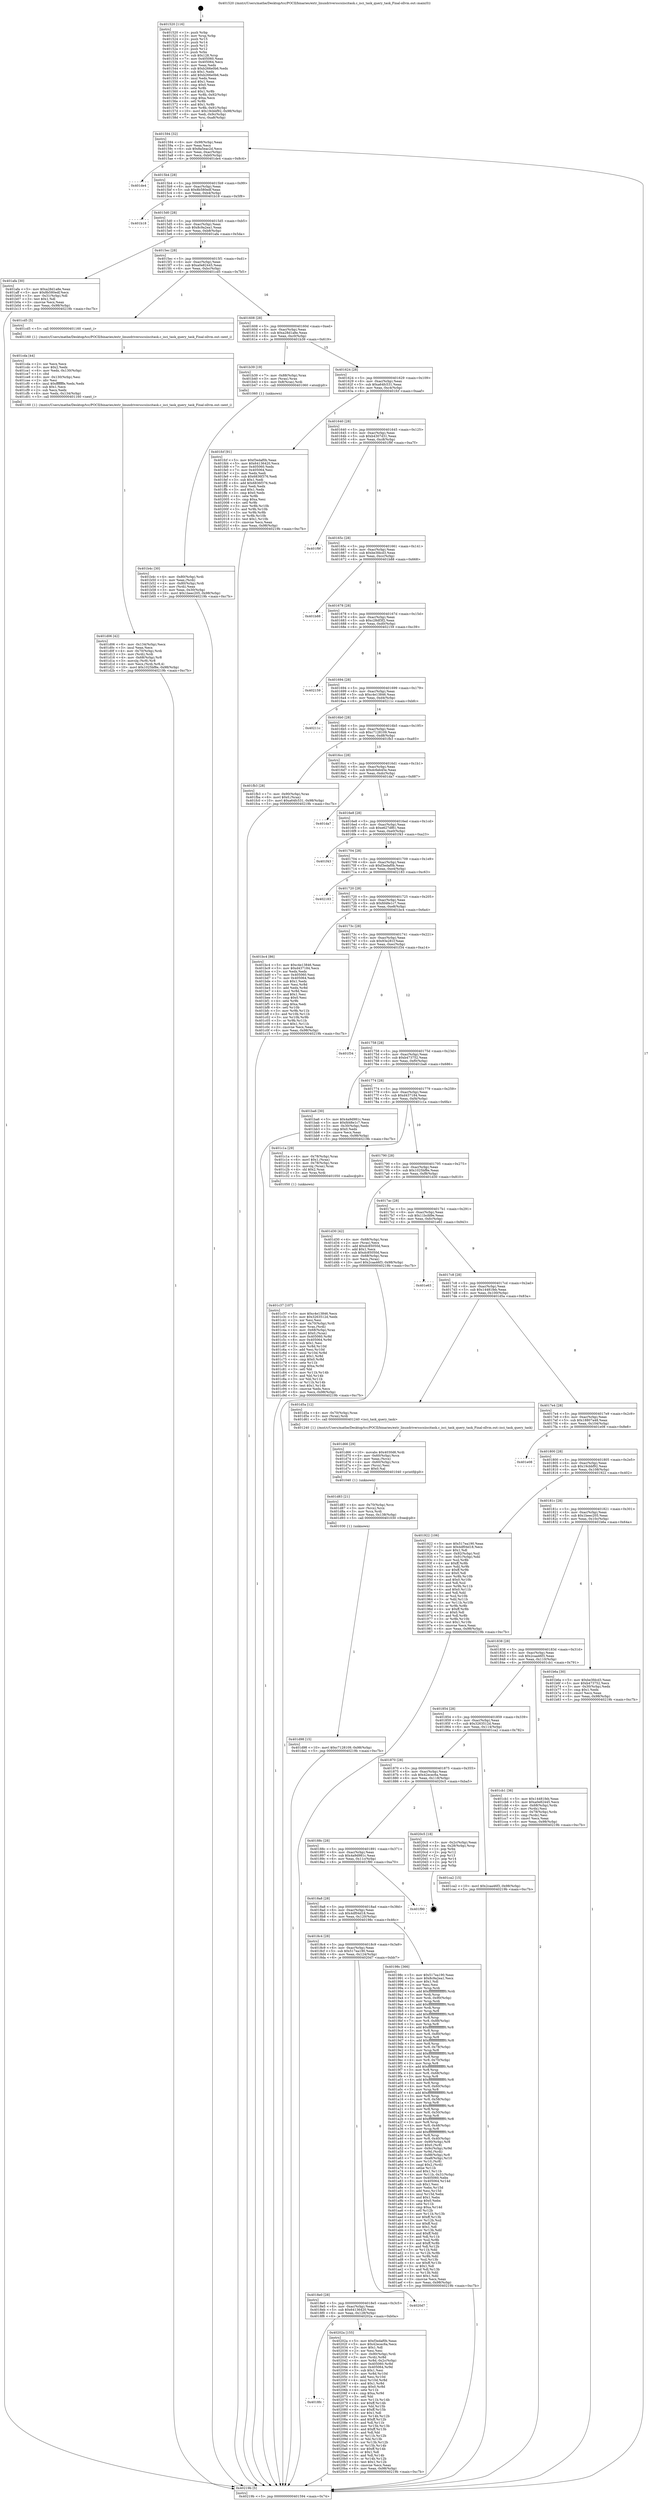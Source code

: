digraph "0x401520" {
  label = "0x401520 (/mnt/c/Users/mathe/Desktop/tcc/POCII/binaries/extr_linuxdriversscsiiscitask.c_isci_task_query_task_Final-ollvm.out::main(0))"
  labelloc = "t"
  node[shape=record]

  Entry [label="",width=0.3,height=0.3,shape=circle,fillcolor=black,style=filled]
  "0x401594" [label="{
     0x401594 [32]\l
     | [instrs]\l
     &nbsp;&nbsp;0x401594 \<+6\>: mov -0x98(%rbp),%eax\l
     &nbsp;&nbsp;0x40159a \<+2\>: mov %eax,%ecx\l
     &nbsp;&nbsp;0x40159c \<+6\>: sub $0x8a5eac2d,%ecx\l
     &nbsp;&nbsp;0x4015a2 \<+6\>: mov %eax,-0xac(%rbp)\l
     &nbsp;&nbsp;0x4015a8 \<+6\>: mov %ecx,-0xb0(%rbp)\l
     &nbsp;&nbsp;0x4015ae \<+6\>: je 0000000000401de4 \<main+0x8c4\>\l
  }"]
  "0x401de4" [label="{
     0x401de4\l
  }", style=dashed]
  "0x4015b4" [label="{
     0x4015b4 [28]\l
     | [instrs]\l
     &nbsp;&nbsp;0x4015b4 \<+5\>: jmp 00000000004015b9 \<main+0x99\>\l
     &nbsp;&nbsp;0x4015b9 \<+6\>: mov -0xac(%rbp),%eax\l
     &nbsp;&nbsp;0x4015bf \<+5\>: sub $0x8b580edf,%eax\l
     &nbsp;&nbsp;0x4015c4 \<+6\>: mov %eax,-0xb4(%rbp)\l
     &nbsp;&nbsp;0x4015ca \<+6\>: je 0000000000401b18 \<main+0x5f8\>\l
  }"]
  Exit [label="",width=0.3,height=0.3,shape=circle,fillcolor=black,style=filled,peripheries=2]
  "0x401b18" [label="{
     0x401b18\l
  }", style=dashed]
  "0x4015d0" [label="{
     0x4015d0 [28]\l
     | [instrs]\l
     &nbsp;&nbsp;0x4015d0 \<+5\>: jmp 00000000004015d5 \<main+0xb5\>\l
     &nbsp;&nbsp;0x4015d5 \<+6\>: mov -0xac(%rbp),%eax\l
     &nbsp;&nbsp;0x4015db \<+5\>: sub $0x8c9a2ea1,%eax\l
     &nbsp;&nbsp;0x4015e0 \<+6\>: mov %eax,-0xb8(%rbp)\l
     &nbsp;&nbsp;0x4015e6 \<+6\>: je 0000000000401afa \<main+0x5da\>\l
  }"]
  "0x4018fc" [label="{
     0x4018fc\l
  }", style=dashed]
  "0x401afa" [label="{
     0x401afa [30]\l
     | [instrs]\l
     &nbsp;&nbsp;0x401afa \<+5\>: mov $0xa28d1a8e,%eax\l
     &nbsp;&nbsp;0x401aff \<+5\>: mov $0x8b580edf,%ecx\l
     &nbsp;&nbsp;0x401b04 \<+3\>: mov -0x31(%rbp),%dl\l
     &nbsp;&nbsp;0x401b07 \<+3\>: test $0x1,%dl\l
     &nbsp;&nbsp;0x401b0a \<+3\>: cmovne %ecx,%eax\l
     &nbsp;&nbsp;0x401b0d \<+6\>: mov %eax,-0x98(%rbp)\l
     &nbsp;&nbsp;0x401b13 \<+5\>: jmp 000000000040219b \<main+0xc7b\>\l
  }"]
  "0x4015ec" [label="{
     0x4015ec [28]\l
     | [instrs]\l
     &nbsp;&nbsp;0x4015ec \<+5\>: jmp 00000000004015f1 \<main+0xd1\>\l
     &nbsp;&nbsp;0x4015f1 \<+6\>: mov -0xac(%rbp),%eax\l
     &nbsp;&nbsp;0x4015f7 \<+5\>: sub $0xa0e82445,%eax\l
     &nbsp;&nbsp;0x4015fc \<+6\>: mov %eax,-0xbc(%rbp)\l
     &nbsp;&nbsp;0x401602 \<+6\>: je 0000000000401cd5 \<main+0x7b5\>\l
  }"]
  "0x40202a" [label="{
     0x40202a [155]\l
     | [instrs]\l
     &nbsp;&nbsp;0x40202a \<+5\>: mov $0xf3edaf0b,%eax\l
     &nbsp;&nbsp;0x40202f \<+5\>: mov $0x42ecec6a,%ecx\l
     &nbsp;&nbsp;0x402034 \<+2\>: mov $0x1,%dl\l
     &nbsp;&nbsp;0x402036 \<+2\>: xor %esi,%esi\l
     &nbsp;&nbsp;0x402038 \<+7\>: mov -0x90(%rbp),%rdi\l
     &nbsp;&nbsp;0x40203f \<+3\>: mov (%rdi),%r8d\l
     &nbsp;&nbsp;0x402042 \<+4\>: mov %r8d,-0x2c(%rbp)\l
     &nbsp;&nbsp;0x402046 \<+8\>: mov 0x405060,%r8d\l
     &nbsp;&nbsp;0x40204e \<+8\>: mov 0x405064,%r9d\l
     &nbsp;&nbsp;0x402056 \<+3\>: sub $0x1,%esi\l
     &nbsp;&nbsp;0x402059 \<+3\>: mov %r8d,%r10d\l
     &nbsp;&nbsp;0x40205c \<+3\>: add %esi,%r10d\l
     &nbsp;&nbsp;0x40205f \<+4\>: imul %r10d,%r8d\l
     &nbsp;&nbsp;0x402063 \<+4\>: and $0x1,%r8d\l
     &nbsp;&nbsp;0x402067 \<+4\>: cmp $0x0,%r8d\l
     &nbsp;&nbsp;0x40206b \<+4\>: sete %r11b\l
     &nbsp;&nbsp;0x40206f \<+4\>: cmp $0xa,%r9d\l
     &nbsp;&nbsp;0x402073 \<+3\>: setl %bl\l
     &nbsp;&nbsp;0x402076 \<+3\>: mov %r11b,%r14b\l
     &nbsp;&nbsp;0x402079 \<+4\>: xor $0xff,%r14b\l
     &nbsp;&nbsp;0x40207d \<+3\>: mov %bl,%r15b\l
     &nbsp;&nbsp;0x402080 \<+4\>: xor $0xff,%r15b\l
     &nbsp;&nbsp;0x402084 \<+3\>: xor $0x1,%dl\l
     &nbsp;&nbsp;0x402087 \<+3\>: mov %r14b,%r12b\l
     &nbsp;&nbsp;0x40208a \<+4\>: and $0xff,%r12b\l
     &nbsp;&nbsp;0x40208e \<+3\>: and %dl,%r11b\l
     &nbsp;&nbsp;0x402091 \<+3\>: mov %r15b,%r13b\l
     &nbsp;&nbsp;0x402094 \<+4\>: and $0xff,%r13b\l
     &nbsp;&nbsp;0x402098 \<+2\>: and %dl,%bl\l
     &nbsp;&nbsp;0x40209a \<+3\>: or %r11b,%r12b\l
     &nbsp;&nbsp;0x40209d \<+3\>: or %bl,%r13b\l
     &nbsp;&nbsp;0x4020a0 \<+3\>: xor %r13b,%r12b\l
     &nbsp;&nbsp;0x4020a3 \<+3\>: or %r15b,%r14b\l
     &nbsp;&nbsp;0x4020a6 \<+4\>: xor $0xff,%r14b\l
     &nbsp;&nbsp;0x4020aa \<+3\>: or $0x1,%dl\l
     &nbsp;&nbsp;0x4020ad \<+3\>: and %dl,%r14b\l
     &nbsp;&nbsp;0x4020b0 \<+3\>: or %r14b,%r12b\l
     &nbsp;&nbsp;0x4020b3 \<+4\>: test $0x1,%r12b\l
     &nbsp;&nbsp;0x4020b7 \<+3\>: cmovne %ecx,%eax\l
     &nbsp;&nbsp;0x4020ba \<+6\>: mov %eax,-0x98(%rbp)\l
     &nbsp;&nbsp;0x4020c0 \<+5\>: jmp 000000000040219b \<main+0xc7b\>\l
  }"]
  "0x401cd5" [label="{
     0x401cd5 [5]\l
     | [instrs]\l
     &nbsp;&nbsp;0x401cd5 \<+5\>: call 0000000000401160 \<next_i\>\l
     | [calls]\l
     &nbsp;&nbsp;0x401160 \{1\} (/mnt/c/Users/mathe/Desktop/tcc/POCII/binaries/extr_linuxdriversscsiiscitask.c_isci_task_query_task_Final-ollvm.out::next_i)\l
  }"]
  "0x401608" [label="{
     0x401608 [28]\l
     | [instrs]\l
     &nbsp;&nbsp;0x401608 \<+5\>: jmp 000000000040160d \<main+0xed\>\l
     &nbsp;&nbsp;0x40160d \<+6\>: mov -0xac(%rbp),%eax\l
     &nbsp;&nbsp;0x401613 \<+5\>: sub $0xa28d1a8e,%eax\l
     &nbsp;&nbsp;0x401618 \<+6\>: mov %eax,-0xc0(%rbp)\l
     &nbsp;&nbsp;0x40161e \<+6\>: je 0000000000401b39 \<main+0x619\>\l
  }"]
  "0x4018e0" [label="{
     0x4018e0 [28]\l
     | [instrs]\l
     &nbsp;&nbsp;0x4018e0 \<+5\>: jmp 00000000004018e5 \<main+0x3c5\>\l
     &nbsp;&nbsp;0x4018e5 \<+6\>: mov -0xac(%rbp),%eax\l
     &nbsp;&nbsp;0x4018eb \<+5\>: sub $0x64136420,%eax\l
     &nbsp;&nbsp;0x4018f0 \<+6\>: mov %eax,-0x128(%rbp)\l
     &nbsp;&nbsp;0x4018f6 \<+6\>: je 000000000040202a \<main+0xb0a\>\l
  }"]
  "0x401b39" [label="{
     0x401b39 [19]\l
     | [instrs]\l
     &nbsp;&nbsp;0x401b39 \<+7\>: mov -0x88(%rbp),%rax\l
     &nbsp;&nbsp;0x401b40 \<+3\>: mov (%rax),%rax\l
     &nbsp;&nbsp;0x401b43 \<+4\>: mov 0x8(%rax),%rdi\l
     &nbsp;&nbsp;0x401b47 \<+5\>: call 0000000000401060 \<atoi@plt\>\l
     | [calls]\l
     &nbsp;&nbsp;0x401060 \{1\} (unknown)\l
  }"]
  "0x401624" [label="{
     0x401624 [28]\l
     | [instrs]\l
     &nbsp;&nbsp;0x401624 \<+5\>: jmp 0000000000401629 \<main+0x109\>\l
     &nbsp;&nbsp;0x401629 \<+6\>: mov -0xac(%rbp),%eax\l
     &nbsp;&nbsp;0x40162f \<+5\>: sub $0xa64fc531,%eax\l
     &nbsp;&nbsp;0x401634 \<+6\>: mov %eax,-0xc4(%rbp)\l
     &nbsp;&nbsp;0x40163a \<+6\>: je 0000000000401fcf \<main+0xaaf\>\l
  }"]
  "0x4020d7" [label="{
     0x4020d7\l
  }", style=dashed]
  "0x401fcf" [label="{
     0x401fcf [91]\l
     | [instrs]\l
     &nbsp;&nbsp;0x401fcf \<+5\>: mov $0xf3edaf0b,%eax\l
     &nbsp;&nbsp;0x401fd4 \<+5\>: mov $0x64136420,%ecx\l
     &nbsp;&nbsp;0x401fd9 \<+7\>: mov 0x405060,%edx\l
     &nbsp;&nbsp;0x401fe0 \<+7\>: mov 0x405064,%esi\l
     &nbsp;&nbsp;0x401fe7 \<+2\>: mov %edx,%edi\l
     &nbsp;&nbsp;0x401fe9 \<+6\>: sub $0x6836f376,%edi\l
     &nbsp;&nbsp;0x401fef \<+3\>: sub $0x1,%edi\l
     &nbsp;&nbsp;0x401ff2 \<+6\>: add $0x6836f376,%edi\l
     &nbsp;&nbsp;0x401ff8 \<+3\>: imul %edi,%edx\l
     &nbsp;&nbsp;0x401ffb \<+3\>: and $0x1,%edx\l
     &nbsp;&nbsp;0x401ffe \<+3\>: cmp $0x0,%edx\l
     &nbsp;&nbsp;0x402001 \<+4\>: sete %r8b\l
     &nbsp;&nbsp;0x402005 \<+3\>: cmp $0xa,%esi\l
     &nbsp;&nbsp;0x402008 \<+4\>: setl %r9b\l
     &nbsp;&nbsp;0x40200c \<+3\>: mov %r8b,%r10b\l
     &nbsp;&nbsp;0x40200f \<+3\>: and %r9b,%r10b\l
     &nbsp;&nbsp;0x402012 \<+3\>: xor %r9b,%r8b\l
     &nbsp;&nbsp;0x402015 \<+3\>: or %r8b,%r10b\l
     &nbsp;&nbsp;0x402018 \<+4\>: test $0x1,%r10b\l
     &nbsp;&nbsp;0x40201c \<+3\>: cmovne %ecx,%eax\l
     &nbsp;&nbsp;0x40201f \<+6\>: mov %eax,-0x98(%rbp)\l
     &nbsp;&nbsp;0x402025 \<+5\>: jmp 000000000040219b \<main+0xc7b\>\l
  }"]
  "0x401640" [label="{
     0x401640 [28]\l
     | [instrs]\l
     &nbsp;&nbsp;0x401640 \<+5\>: jmp 0000000000401645 \<main+0x125\>\l
     &nbsp;&nbsp;0x401645 \<+6\>: mov -0xac(%rbp),%eax\l
     &nbsp;&nbsp;0x40164b \<+5\>: sub $0xb4307d31,%eax\l
     &nbsp;&nbsp;0x401650 \<+6\>: mov %eax,-0xc8(%rbp)\l
     &nbsp;&nbsp;0x401656 \<+6\>: je 0000000000401f9f \<main+0xa7f\>\l
  }"]
  "0x401d98" [label="{
     0x401d98 [15]\l
     | [instrs]\l
     &nbsp;&nbsp;0x401d98 \<+10\>: movl $0xc7128109,-0x98(%rbp)\l
     &nbsp;&nbsp;0x401da2 \<+5\>: jmp 000000000040219b \<main+0xc7b\>\l
  }"]
  "0x401f9f" [label="{
     0x401f9f\l
  }", style=dashed]
  "0x40165c" [label="{
     0x40165c [28]\l
     | [instrs]\l
     &nbsp;&nbsp;0x40165c \<+5\>: jmp 0000000000401661 \<main+0x141\>\l
     &nbsp;&nbsp;0x401661 \<+6\>: mov -0xac(%rbp),%eax\l
     &nbsp;&nbsp;0x401667 \<+5\>: sub $0xbe3fdcd3,%eax\l
     &nbsp;&nbsp;0x40166c \<+6\>: mov %eax,-0xcc(%rbp)\l
     &nbsp;&nbsp;0x401672 \<+6\>: je 0000000000401b88 \<main+0x668\>\l
  }"]
  "0x401d83" [label="{
     0x401d83 [21]\l
     | [instrs]\l
     &nbsp;&nbsp;0x401d83 \<+4\>: mov -0x70(%rbp),%rcx\l
     &nbsp;&nbsp;0x401d87 \<+3\>: mov (%rcx),%rcx\l
     &nbsp;&nbsp;0x401d8a \<+3\>: mov %rcx,%rdi\l
     &nbsp;&nbsp;0x401d8d \<+6\>: mov %eax,-0x138(%rbp)\l
     &nbsp;&nbsp;0x401d93 \<+5\>: call 0000000000401030 \<free@plt\>\l
     | [calls]\l
     &nbsp;&nbsp;0x401030 \{1\} (unknown)\l
  }"]
  "0x401b88" [label="{
     0x401b88\l
  }", style=dashed]
  "0x401678" [label="{
     0x401678 [28]\l
     | [instrs]\l
     &nbsp;&nbsp;0x401678 \<+5\>: jmp 000000000040167d \<main+0x15d\>\l
     &nbsp;&nbsp;0x40167d \<+6\>: mov -0xac(%rbp),%eax\l
     &nbsp;&nbsp;0x401683 \<+5\>: sub $0xc28df3f2,%eax\l
     &nbsp;&nbsp;0x401688 \<+6\>: mov %eax,-0xd0(%rbp)\l
     &nbsp;&nbsp;0x40168e \<+6\>: je 0000000000402159 \<main+0xc39\>\l
  }"]
  "0x401d66" [label="{
     0x401d66 [29]\l
     | [instrs]\l
     &nbsp;&nbsp;0x401d66 \<+10\>: movabs $0x4030d6,%rdi\l
     &nbsp;&nbsp;0x401d70 \<+4\>: mov -0x60(%rbp),%rcx\l
     &nbsp;&nbsp;0x401d74 \<+2\>: mov %eax,(%rcx)\l
     &nbsp;&nbsp;0x401d76 \<+4\>: mov -0x60(%rbp),%rcx\l
     &nbsp;&nbsp;0x401d7a \<+2\>: mov (%rcx),%esi\l
     &nbsp;&nbsp;0x401d7c \<+2\>: mov $0x0,%al\l
     &nbsp;&nbsp;0x401d7e \<+5\>: call 0000000000401040 \<printf@plt\>\l
     | [calls]\l
     &nbsp;&nbsp;0x401040 \{1\} (unknown)\l
  }"]
  "0x402159" [label="{
     0x402159\l
  }", style=dashed]
  "0x401694" [label="{
     0x401694 [28]\l
     | [instrs]\l
     &nbsp;&nbsp;0x401694 \<+5\>: jmp 0000000000401699 \<main+0x179\>\l
     &nbsp;&nbsp;0x401699 \<+6\>: mov -0xac(%rbp),%eax\l
     &nbsp;&nbsp;0x40169f \<+5\>: sub $0xc4e13846,%eax\l
     &nbsp;&nbsp;0x4016a4 \<+6\>: mov %eax,-0xd4(%rbp)\l
     &nbsp;&nbsp;0x4016aa \<+6\>: je 000000000040211c \<main+0xbfc\>\l
  }"]
  "0x401d06" [label="{
     0x401d06 [42]\l
     | [instrs]\l
     &nbsp;&nbsp;0x401d06 \<+6\>: mov -0x134(%rbp),%ecx\l
     &nbsp;&nbsp;0x401d0c \<+3\>: imul %eax,%ecx\l
     &nbsp;&nbsp;0x401d0f \<+4\>: mov -0x70(%rbp),%rdi\l
     &nbsp;&nbsp;0x401d13 \<+3\>: mov (%rdi),%rdi\l
     &nbsp;&nbsp;0x401d16 \<+4\>: mov -0x68(%rbp),%r8\l
     &nbsp;&nbsp;0x401d1a \<+3\>: movslq (%r8),%r8\l
     &nbsp;&nbsp;0x401d1d \<+4\>: mov %ecx,(%rdi,%r8,4)\l
     &nbsp;&nbsp;0x401d21 \<+10\>: movl $0x1025bf8e,-0x98(%rbp)\l
     &nbsp;&nbsp;0x401d2b \<+5\>: jmp 000000000040219b \<main+0xc7b\>\l
  }"]
  "0x40211c" [label="{
     0x40211c\l
  }", style=dashed]
  "0x4016b0" [label="{
     0x4016b0 [28]\l
     | [instrs]\l
     &nbsp;&nbsp;0x4016b0 \<+5\>: jmp 00000000004016b5 \<main+0x195\>\l
     &nbsp;&nbsp;0x4016b5 \<+6\>: mov -0xac(%rbp),%eax\l
     &nbsp;&nbsp;0x4016bb \<+5\>: sub $0xc7128109,%eax\l
     &nbsp;&nbsp;0x4016c0 \<+6\>: mov %eax,-0xd8(%rbp)\l
     &nbsp;&nbsp;0x4016c6 \<+6\>: je 0000000000401fb3 \<main+0xa93\>\l
  }"]
  "0x401cda" [label="{
     0x401cda [44]\l
     | [instrs]\l
     &nbsp;&nbsp;0x401cda \<+2\>: xor %ecx,%ecx\l
     &nbsp;&nbsp;0x401cdc \<+5\>: mov $0x2,%edx\l
     &nbsp;&nbsp;0x401ce1 \<+6\>: mov %edx,-0x130(%rbp)\l
     &nbsp;&nbsp;0x401ce7 \<+1\>: cltd\l
     &nbsp;&nbsp;0x401ce8 \<+6\>: mov -0x130(%rbp),%esi\l
     &nbsp;&nbsp;0x401cee \<+2\>: idiv %esi\l
     &nbsp;&nbsp;0x401cf0 \<+6\>: imul $0xfffffffe,%edx,%edx\l
     &nbsp;&nbsp;0x401cf6 \<+3\>: sub $0x1,%ecx\l
     &nbsp;&nbsp;0x401cf9 \<+2\>: sub %ecx,%edx\l
     &nbsp;&nbsp;0x401cfb \<+6\>: mov %edx,-0x134(%rbp)\l
     &nbsp;&nbsp;0x401d01 \<+5\>: call 0000000000401160 \<next_i\>\l
     | [calls]\l
     &nbsp;&nbsp;0x401160 \{1\} (/mnt/c/Users/mathe/Desktop/tcc/POCII/binaries/extr_linuxdriversscsiiscitask.c_isci_task_query_task_Final-ollvm.out::next_i)\l
  }"]
  "0x401fb3" [label="{
     0x401fb3 [28]\l
     | [instrs]\l
     &nbsp;&nbsp;0x401fb3 \<+7\>: mov -0x90(%rbp),%rax\l
     &nbsp;&nbsp;0x401fba \<+6\>: movl $0x0,(%rax)\l
     &nbsp;&nbsp;0x401fc0 \<+10\>: movl $0xa64fc531,-0x98(%rbp)\l
     &nbsp;&nbsp;0x401fca \<+5\>: jmp 000000000040219b \<main+0xc7b\>\l
  }"]
  "0x4016cc" [label="{
     0x4016cc [28]\l
     | [instrs]\l
     &nbsp;&nbsp;0x4016cc \<+5\>: jmp 00000000004016d1 \<main+0x1b1\>\l
     &nbsp;&nbsp;0x4016d1 \<+6\>: mov -0xac(%rbp),%eax\l
     &nbsp;&nbsp;0x4016d7 \<+5\>: sub $0xdc6eb45e,%eax\l
     &nbsp;&nbsp;0x4016dc \<+6\>: mov %eax,-0xdc(%rbp)\l
     &nbsp;&nbsp;0x4016e2 \<+6\>: je 0000000000401da7 \<main+0x887\>\l
  }"]
  "0x401c37" [label="{
     0x401c37 [107]\l
     | [instrs]\l
     &nbsp;&nbsp;0x401c37 \<+5\>: mov $0xc4e13846,%ecx\l
     &nbsp;&nbsp;0x401c3c \<+5\>: mov $0x3263512d,%edx\l
     &nbsp;&nbsp;0x401c41 \<+2\>: xor %esi,%esi\l
     &nbsp;&nbsp;0x401c43 \<+4\>: mov -0x70(%rbp),%rdi\l
     &nbsp;&nbsp;0x401c47 \<+3\>: mov %rax,(%rdi)\l
     &nbsp;&nbsp;0x401c4a \<+4\>: mov -0x68(%rbp),%rax\l
     &nbsp;&nbsp;0x401c4e \<+6\>: movl $0x0,(%rax)\l
     &nbsp;&nbsp;0x401c54 \<+8\>: mov 0x405060,%r8d\l
     &nbsp;&nbsp;0x401c5c \<+8\>: mov 0x405064,%r9d\l
     &nbsp;&nbsp;0x401c64 \<+3\>: sub $0x1,%esi\l
     &nbsp;&nbsp;0x401c67 \<+3\>: mov %r8d,%r10d\l
     &nbsp;&nbsp;0x401c6a \<+3\>: add %esi,%r10d\l
     &nbsp;&nbsp;0x401c6d \<+4\>: imul %r10d,%r8d\l
     &nbsp;&nbsp;0x401c71 \<+4\>: and $0x1,%r8d\l
     &nbsp;&nbsp;0x401c75 \<+4\>: cmp $0x0,%r8d\l
     &nbsp;&nbsp;0x401c79 \<+4\>: sete %r11b\l
     &nbsp;&nbsp;0x401c7d \<+4\>: cmp $0xa,%r9d\l
     &nbsp;&nbsp;0x401c81 \<+3\>: setl %bl\l
     &nbsp;&nbsp;0x401c84 \<+3\>: mov %r11b,%r14b\l
     &nbsp;&nbsp;0x401c87 \<+3\>: and %bl,%r14b\l
     &nbsp;&nbsp;0x401c8a \<+3\>: xor %bl,%r11b\l
     &nbsp;&nbsp;0x401c8d \<+3\>: or %r11b,%r14b\l
     &nbsp;&nbsp;0x401c90 \<+4\>: test $0x1,%r14b\l
     &nbsp;&nbsp;0x401c94 \<+3\>: cmovne %edx,%ecx\l
     &nbsp;&nbsp;0x401c97 \<+6\>: mov %ecx,-0x98(%rbp)\l
     &nbsp;&nbsp;0x401c9d \<+5\>: jmp 000000000040219b \<main+0xc7b\>\l
  }"]
  "0x401da7" [label="{
     0x401da7\l
  }", style=dashed]
  "0x4016e8" [label="{
     0x4016e8 [28]\l
     | [instrs]\l
     &nbsp;&nbsp;0x4016e8 \<+5\>: jmp 00000000004016ed \<main+0x1cd\>\l
     &nbsp;&nbsp;0x4016ed \<+6\>: mov -0xac(%rbp),%eax\l
     &nbsp;&nbsp;0x4016f3 \<+5\>: sub $0xe627df81,%eax\l
     &nbsp;&nbsp;0x4016f8 \<+6\>: mov %eax,-0xe0(%rbp)\l
     &nbsp;&nbsp;0x4016fe \<+6\>: je 0000000000401f43 \<main+0xa23\>\l
  }"]
  "0x401b4c" [label="{
     0x401b4c [30]\l
     | [instrs]\l
     &nbsp;&nbsp;0x401b4c \<+4\>: mov -0x80(%rbp),%rdi\l
     &nbsp;&nbsp;0x401b50 \<+2\>: mov %eax,(%rdi)\l
     &nbsp;&nbsp;0x401b52 \<+4\>: mov -0x80(%rbp),%rdi\l
     &nbsp;&nbsp;0x401b56 \<+2\>: mov (%rdi),%eax\l
     &nbsp;&nbsp;0x401b58 \<+3\>: mov %eax,-0x30(%rbp)\l
     &nbsp;&nbsp;0x401b5b \<+10\>: movl $0x1beec205,-0x98(%rbp)\l
     &nbsp;&nbsp;0x401b65 \<+5\>: jmp 000000000040219b \<main+0xc7b\>\l
  }"]
  "0x401f43" [label="{
     0x401f43\l
  }", style=dashed]
  "0x401704" [label="{
     0x401704 [28]\l
     | [instrs]\l
     &nbsp;&nbsp;0x401704 \<+5\>: jmp 0000000000401709 \<main+0x1e9\>\l
     &nbsp;&nbsp;0x401709 \<+6\>: mov -0xac(%rbp),%eax\l
     &nbsp;&nbsp;0x40170f \<+5\>: sub $0xf3edaf0b,%eax\l
     &nbsp;&nbsp;0x401714 \<+6\>: mov %eax,-0xe4(%rbp)\l
     &nbsp;&nbsp;0x40171a \<+6\>: je 0000000000402183 \<main+0xc63\>\l
  }"]
  "0x4018c4" [label="{
     0x4018c4 [28]\l
     | [instrs]\l
     &nbsp;&nbsp;0x4018c4 \<+5\>: jmp 00000000004018c9 \<main+0x3a9\>\l
     &nbsp;&nbsp;0x4018c9 \<+6\>: mov -0xac(%rbp),%eax\l
     &nbsp;&nbsp;0x4018cf \<+5\>: sub $0x517ea190,%eax\l
     &nbsp;&nbsp;0x4018d4 \<+6\>: mov %eax,-0x124(%rbp)\l
     &nbsp;&nbsp;0x4018da \<+6\>: je 00000000004020d7 \<main+0xbb7\>\l
  }"]
  "0x402183" [label="{
     0x402183\l
  }", style=dashed]
  "0x401720" [label="{
     0x401720 [28]\l
     | [instrs]\l
     &nbsp;&nbsp;0x401720 \<+5\>: jmp 0000000000401725 \<main+0x205\>\l
     &nbsp;&nbsp;0x401725 \<+6\>: mov -0xac(%rbp),%eax\l
     &nbsp;&nbsp;0x40172b \<+5\>: sub $0xfd48e1c7,%eax\l
     &nbsp;&nbsp;0x401730 \<+6\>: mov %eax,-0xe8(%rbp)\l
     &nbsp;&nbsp;0x401736 \<+6\>: je 0000000000401bc4 \<main+0x6a4\>\l
  }"]
  "0x40198c" [label="{
     0x40198c [366]\l
     | [instrs]\l
     &nbsp;&nbsp;0x40198c \<+5\>: mov $0x517ea190,%eax\l
     &nbsp;&nbsp;0x401991 \<+5\>: mov $0x8c9a2ea1,%ecx\l
     &nbsp;&nbsp;0x401996 \<+2\>: mov $0x1,%dl\l
     &nbsp;&nbsp;0x401998 \<+2\>: xor %esi,%esi\l
     &nbsp;&nbsp;0x40199a \<+3\>: mov %rsp,%rdi\l
     &nbsp;&nbsp;0x40199d \<+4\>: add $0xfffffffffffffff0,%rdi\l
     &nbsp;&nbsp;0x4019a1 \<+3\>: mov %rdi,%rsp\l
     &nbsp;&nbsp;0x4019a4 \<+7\>: mov %rdi,-0x90(%rbp)\l
     &nbsp;&nbsp;0x4019ab \<+3\>: mov %rsp,%rdi\l
     &nbsp;&nbsp;0x4019ae \<+4\>: add $0xfffffffffffffff0,%rdi\l
     &nbsp;&nbsp;0x4019b2 \<+3\>: mov %rdi,%rsp\l
     &nbsp;&nbsp;0x4019b5 \<+3\>: mov %rsp,%r8\l
     &nbsp;&nbsp;0x4019b8 \<+4\>: add $0xfffffffffffffff0,%r8\l
     &nbsp;&nbsp;0x4019bc \<+3\>: mov %r8,%rsp\l
     &nbsp;&nbsp;0x4019bf \<+7\>: mov %r8,-0x88(%rbp)\l
     &nbsp;&nbsp;0x4019c6 \<+3\>: mov %rsp,%r8\l
     &nbsp;&nbsp;0x4019c9 \<+4\>: add $0xfffffffffffffff0,%r8\l
     &nbsp;&nbsp;0x4019cd \<+3\>: mov %r8,%rsp\l
     &nbsp;&nbsp;0x4019d0 \<+4\>: mov %r8,-0x80(%rbp)\l
     &nbsp;&nbsp;0x4019d4 \<+3\>: mov %rsp,%r8\l
     &nbsp;&nbsp;0x4019d7 \<+4\>: add $0xfffffffffffffff0,%r8\l
     &nbsp;&nbsp;0x4019db \<+3\>: mov %r8,%rsp\l
     &nbsp;&nbsp;0x4019de \<+4\>: mov %r8,-0x78(%rbp)\l
     &nbsp;&nbsp;0x4019e2 \<+3\>: mov %rsp,%r8\l
     &nbsp;&nbsp;0x4019e5 \<+4\>: add $0xfffffffffffffff0,%r8\l
     &nbsp;&nbsp;0x4019e9 \<+3\>: mov %r8,%rsp\l
     &nbsp;&nbsp;0x4019ec \<+4\>: mov %r8,-0x70(%rbp)\l
     &nbsp;&nbsp;0x4019f0 \<+3\>: mov %rsp,%r8\l
     &nbsp;&nbsp;0x4019f3 \<+4\>: add $0xfffffffffffffff0,%r8\l
     &nbsp;&nbsp;0x4019f7 \<+3\>: mov %r8,%rsp\l
     &nbsp;&nbsp;0x4019fa \<+4\>: mov %r8,-0x68(%rbp)\l
     &nbsp;&nbsp;0x4019fe \<+3\>: mov %rsp,%r8\l
     &nbsp;&nbsp;0x401a01 \<+4\>: add $0xfffffffffffffff0,%r8\l
     &nbsp;&nbsp;0x401a05 \<+3\>: mov %r8,%rsp\l
     &nbsp;&nbsp;0x401a08 \<+4\>: mov %r8,-0x60(%rbp)\l
     &nbsp;&nbsp;0x401a0c \<+3\>: mov %rsp,%r8\l
     &nbsp;&nbsp;0x401a0f \<+4\>: add $0xfffffffffffffff0,%r8\l
     &nbsp;&nbsp;0x401a13 \<+3\>: mov %r8,%rsp\l
     &nbsp;&nbsp;0x401a16 \<+4\>: mov %r8,-0x58(%rbp)\l
     &nbsp;&nbsp;0x401a1a \<+3\>: mov %rsp,%r8\l
     &nbsp;&nbsp;0x401a1d \<+4\>: add $0xfffffffffffffff0,%r8\l
     &nbsp;&nbsp;0x401a21 \<+3\>: mov %r8,%rsp\l
     &nbsp;&nbsp;0x401a24 \<+4\>: mov %r8,-0x50(%rbp)\l
     &nbsp;&nbsp;0x401a28 \<+3\>: mov %rsp,%r8\l
     &nbsp;&nbsp;0x401a2b \<+4\>: add $0xfffffffffffffff0,%r8\l
     &nbsp;&nbsp;0x401a2f \<+3\>: mov %r8,%rsp\l
     &nbsp;&nbsp;0x401a32 \<+4\>: mov %r8,-0x48(%rbp)\l
     &nbsp;&nbsp;0x401a36 \<+3\>: mov %rsp,%r8\l
     &nbsp;&nbsp;0x401a39 \<+4\>: add $0xfffffffffffffff0,%r8\l
     &nbsp;&nbsp;0x401a3d \<+3\>: mov %r8,%rsp\l
     &nbsp;&nbsp;0x401a40 \<+4\>: mov %r8,-0x40(%rbp)\l
     &nbsp;&nbsp;0x401a44 \<+7\>: mov -0x90(%rbp),%r8\l
     &nbsp;&nbsp;0x401a4b \<+7\>: movl $0x0,(%r8)\l
     &nbsp;&nbsp;0x401a52 \<+7\>: mov -0x9c(%rbp),%r9d\l
     &nbsp;&nbsp;0x401a59 \<+3\>: mov %r9d,(%rdi)\l
     &nbsp;&nbsp;0x401a5c \<+7\>: mov -0x88(%rbp),%r8\l
     &nbsp;&nbsp;0x401a63 \<+7\>: mov -0xa8(%rbp),%r10\l
     &nbsp;&nbsp;0x401a6a \<+3\>: mov %r10,(%r8)\l
     &nbsp;&nbsp;0x401a6d \<+3\>: cmpl $0x2,(%rdi)\l
     &nbsp;&nbsp;0x401a70 \<+4\>: setne %r11b\l
     &nbsp;&nbsp;0x401a74 \<+4\>: and $0x1,%r11b\l
     &nbsp;&nbsp;0x401a78 \<+4\>: mov %r11b,-0x31(%rbp)\l
     &nbsp;&nbsp;0x401a7c \<+7\>: mov 0x405060,%ebx\l
     &nbsp;&nbsp;0x401a83 \<+8\>: mov 0x405064,%r14d\l
     &nbsp;&nbsp;0x401a8b \<+3\>: sub $0x1,%esi\l
     &nbsp;&nbsp;0x401a8e \<+3\>: mov %ebx,%r15d\l
     &nbsp;&nbsp;0x401a91 \<+3\>: add %esi,%r15d\l
     &nbsp;&nbsp;0x401a94 \<+4\>: imul %r15d,%ebx\l
     &nbsp;&nbsp;0x401a98 \<+3\>: and $0x1,%ebx\l
     &nbsp;&nbsp;0x401a9b \<+3\>: cmp $0x0,%ebx\l
     &nbsp;&nbsp;0x401a9e \<+4\>: sete %r11b\l
     &nbsp;&nbsp;0x401aa2 \<+4\>: cmp $0xa,%r14d\l
     &nbsp;&nbsp;0x401aa6 \<+4\>: setl %r12b\l
     &nbsp;&nbsp;0x401aaa \<+3\>: mov %r11b,%r13b\l
     &nbsp;&nbsp;0x401aad \<+4\>: xor $0xff,%r13b\l
     &nbsp;&nbsp;0x401ab1 \<+3\>: mov %r12b,%sil\l
     &nbsp;&nbsp;0x401ab4 \<+4\>: xor $0xff,%sil\l
     &nbsp;&nbsp;0x401ab8 \<+3\>: xor $0x1,%dl\l
     &nbsp;&nbsp;0x401abb \<+3\>: mov %r13b,%dil\l
     &nbsp;&nbsp;0x401abe \<+4\>: and $0xff,%dil\l
     &nbsp;&nbsp;0x401ac2 \<+3\>: and %dl,%r11b\l
     &nbsp;&nbsp;0x401ac5 \<+3\>: mov %sil,%r8b\l
     &nbsp;&nbsp;0x401ac8 \<+4\>: and $0xff,%r8b\l
     &nbsp;&nbsp;0x401acc \<+3\>: and %dl,%r12b\l
     &nbsp;&nbsp;0x401acf \<+3\>: or %r11b,%dil\l
     &nbsp;&nbsp;0x401ad2 \<+3\>: or %r12b,%r8b\l
     &nbsp;&nbsp;0x401ad5 \<+3\>: xor %r8b,%dil\l
     &nbsp;&nbsp;0x401ad8 \<+3\>: or %sil,%r13b\l
     &nbsp;&nbsp;0x401adb \<+4\>: xor $0xff,%r13b\l
     &nbsp;&nbsp;0x401adf \<+3\>: or $0x1,%dl\l
     &nbsp;&nbsp;0x401ae2 \<+3\>: and %dl,%r13b\l
     &nbsp;&nbsp;0x401ae5 \<+3\>: or %r13b,%dil\l
     &nbsp;&nbsp;0x401ae8 \<+4\>: test $0x1,%dil\l
     &nbsp;&nbsp;0x401aec \<+3\>: cmovne %ecx,%eax\l
     &nbsp;&nbsp;0x401aef \<+6\>: mov %eax,-0x98(%rbp)\l
     &nbsp;&nbsp;0x401af5 \<+5\>: jmp 000000000040219b \<main+0xc7b\>\l
  }"]
  "0x401bc4" [label="{
     0x401bc4 [86]\l
     | [instrs]\l
     &nbsp;&nbsp;0x401bc4 \<+5\>: mov $0xc4e13846,%eax\l
     &nbsp;&nbsp;0x401bc9 \<+5\>: mov $0xd437184,%ecx\l
     &nbsp;&nbsp;0x401bce \<+2\>: xor %edx,%edx\l
     &nbsp;&nbsp;0x401bd0 \<+7\>: mov 0x405060,%esi\l
     &nbsp;&nbsp;0x401bd7 \<+7\>: mov 0x405064,%edi\l
     &nbsp;&nbsp;0x401bde \<+3\>: sub $0x1,%edx\l
     &nbsp;&nbsp;0x401be1 \<+3\>: mov %esi,%r8d\l
     &nbsp;&nbsp;0x401be4 \<+3\>: add %edx,%r8d\l
     &nbsp;&nbsp;0x401be7 \<+4\>: imul %r8d,%esi\l
     &nbsp;&nbsp;0x401beb \<+3\>: and $0x1,%esi\l
     &nbsp;&nbsp;0x401bee \<+3\>: cmp $0x0,%esi\l
     &nbsp;&nbsp;0x401bf1 \<+4\>: sete %r9b\l
     &nbsp;&nbsp;0x401bf5 \<+3\>: cmp $0xa,%edi\l
     &nbsp;&nbsp;0x401bf8 \<+4\>: setl %r10b\l
     &nbsp;&nbsp;0x401bfc \<+3\>: mov %r9b,%r11b\l
     &nbsp;&nbsp;0x401bff \<+3\>: and %r10b,%r11b\l
     &nbsp;&nbsp;0x401c02 \<+3\>: xor %r10b,%r9b\l
     &nbsp;&nbsp;0x401c05 \<+3\>: or %r9b,%r11b\l
     &nbsp;&nbsp;0x401c08 \<+4\>: test $0x1,%r11b\l
     &nbsp;&nbsp;0x401c0c \<+3\>: cmovne %ecx,%eax\l
     &nbsp;&nbsp;0x401c0f \<+6\>: mov %eax,-0x98(%rbp)\l
     &nbsp;&nbsp;0x401c15 \<+5\>: jmp 000000000040219b \<main+0xc7b\>\l
  }"]
  "0x40173c" [label="{
     0x40173c [28]\l
     | [instrs]\l
     &nbsp;&nbsp;0x40173c \<+5\>: jmp 0000000000401741 \<main+0x221\>\l
     &nbsp;&nbsp;0x401741 \<+6\>: mov -0xac(%rbp),%eax\l
     &nbsp;&nbsp;0x401747 \<+5\>: sub $0x93e281f,%eax\l
     &nbsp;&nbsp;0x40174c \<+6\>: mov %eax,-0xec(%rbp)\l
     &nbsp;&nbsp;0x401752 \<+6\>: je 0000000000401f34 \<main+0xa14\>\l
  }"]
  "0x4018a8" [label="{
     0x4018a8 [28]\l
     | [instrs]\l
     &nbsp;&nbsp;0x4018a8 \<+5\>: jmp 00000000004018ad \<main+0x38d\>\l
     &nbsp;&nbsp;0x4018ad \<+6\>: mov -0xac(%rbp),%eax\l
     &nbsp;&nbsp;0x4018b3 \<+5\>: sub $0x4df04d18,%eax\l
     &nbsp;&nbsp;0x4018b8 \<+6\>: mov %eax,-0x120(%rbp)\l
     &nbsp;&nbsp;0x4018be \<+6\>: je 000000000040198c \<main+0x46c\>\l
  }"]
  "0x401f34" [label="{
     0x401f34\l
  }", style=dashed]
  "0x401758" [label="{
     0x401758 [28]\l
     | [instrs]\l
     &nbsp;&nbsp;0x401758 \<+5\>: jmp 000000000040175d \<main+0x23d\>\l
     &nbsp;&nbsp;0x40175d \<+6\>: mov -0xac(%rbp),%eax\l
     &nbsp;&nbsp;0x401763 \<+5\>: sub $0xb473752,%eax\l
     &nbsp;&nbsp;0x401768 \<+6\>: mov %eax,-0xf0(%rbp)\l
     &nbsp;&nbsp;0x40176e \<+6\>: je 0000000000401ba6 \<main+0x686\>\l
  }"]
  "0x401f90" [label="{
     0x401f90\l
  }", style=dashed]
  "0x401ba6" [label="{
     0x401ba6 [30]\l
     | [instrs]\l
     &nbsp;&nbsp;0x401ba6 \<+5\>: mov $0x4a9d981c,%eax\l
     &nbsp;&nbsp;0x401bab \<+5\>: mov $0xfd48e1c7,%ecx\l
     &nbsp;&nbsp;0x401bb0 \<+3\>: mov -0x30(%rbp),%edx\l
     &nbsp;&nbsp;0x401bb3 \<+3\>: cmp $0x0,%edx\l
     &nbsp;&nbsp;0x401bb6 \<+3\>: cmove %ecx,%eax\l
     &nbsp;&nbsp;0x401bb9 \<+6\>: mov %eax,-0x98(%rbp)\l
     &nbsp;&nbsp;0x401bbf \<+5\>: jmp 000000000040219b \<main+0xc7b\>\l
  }"]
  "0x401774" [label="{
     0x401774 [28]\l
     | [instrs]\l
     &nbsp;&nbsp;0x401774 \<+5\>: jmp 0000000000401779 \<main+0x259\>\l
     &nbsp;&nbsp;0x401779 \<+6\>: mov -0xac(%rbp),%eax\l
     &nbsp;&nbsp;0x40177f \<+5\>: sub $0xd437184,%eax\l
     &nbsp;&nbsp;0x401784 \<+6\>: mov %eax,-0xf4(%rbp)\l
     &nbsp;&nbsp;0x40178a \<+6\>: je 0000000000401c1a \<main+0x6fa\>\l
  }"]
  "0x40188c" [label="{
     0x40188c [28]\l
     | [instrs]\l
     &nbsp;&nbsp;0x40188c \<+5\>: jmp 0000000000401891 \<main+0x371\>\l
     &nbsp;&nbsp;0x401891 \<+6\>: mov -0xac(%rbp),%eax\l
     &nbsp;&nbsp;0x401897 \<+5\>: sub $0x4a9d981c,%eax\l
     &nbsp;&nbsp;0x40189c \<+6\>: mov %eax,-0x11c(%rbp)\l
     &nbsp;&nbsp;0x4018a2 \<+6\>: je 0000000000401f90 \<main+0xa70\>\l
  }"]
  "0x401c1a" [label="{
     0x401c1a [29]\l
     | [instrs]\l
     &nbsp;&nbsp;0x401c1a \<+4\>: mov -0x78(%rbp),%rax\l
     &nbsp;&nbsp;0x401c1e \<+6\>: movl $0x1,(%rax)\l
     &nbsp;&nbsp;0x401c24 \<+4\>: mov -0x78(%rbp),%rax\l
     &nbsp;&nbsp;0x401c28 \<+3\>: movslq (%rax),%rax\l
     &nbsp;&nbsp;0x401c2b \<+4\>: shl $0x2,%rax\l
     &nbsp;&nbsp;0x401c2f \<+3\>: mov %rax,%rdi\l
     &nbsp;&nbsp;0x401c32 \<+5\>: call 0000000000401050 \<malloc@plt\>\l
     | [calls]\l
     &nbsp;&nbsp;0x401050 \{1\} (unknown)\l
  }"]
  "0x401790" [label="{
     0x401790 [28]\l
     | [instrs]\l
     &nbsp;&nbsp;0x401790 \<+5\>: jmp 0000000000401795 \<main+0x275\>\l
     &nbsp;&nbsp;0x401795 \<+6\>: mov -0xac(%rbp),%eax\l
     &nbsp;&nbsp;0x40179b \<+5\>: sub $0x1025bf8e,%eax\l
     &nbsp;&nbsp;0x4017a0 \<+6\>: mov %eax,-0xf8(%rbp)\l
     &nbsp;&nbsp;0x4017a6 \<+6\>: je 0000000000401d30 \<main+0x810\>\l
  }"]
  "0x4020c5" [label="{
     0x4020c5 [18]\l
     | [instrs]\l
     &nbsp;&nbsp;0x4020c5 \<+3\>: mov -0x2c(%rbp),%eax\l
     &nbsp;&nbsp;0x4020c8 \<+4\>: lea -0x28(%rbp),%rsp\l
     &nbsp;&nbsp;0x4020cc \<+1\>: pop %rbx\l
     &nbsp;&nbsp;0x4020cd \<+2\>: pop %r12\l
     &nbsp;&nbsp;0x4020cf \<+2\>: pop %r13\l
     &nbsp;&nbsp;0x4020d1 \<+2\>: pop %r14\l
     &nbsp;&nbsp;0x4020d3 \<+2\>: pop %r15\l
     &nbsp;&nbsp;0x4020d5 \<+1\>: pop %rbp\l
     &nbsp;&nbsp;0x4020d6 \<+1\>: ret\l
  }"]
  "0x401d30" [label="{
     0x401d30 [42]\l
     | [instrs]\l
     &nbsp;&nbsp;0x401d30 \<+4\>: mov -0x68(%rbp),%rax\l
     &nbsp;&nbsp;0x401d34 \<+2\>: mov (%rax),%ecx\l
     &nbsp;&nbsp;0x401d36 \<+6\>: add $0xdc85050d,%ecx\l
     &nbsp;&nbsp;0x401d3c \<+3\>: add $0x1,%ecx\l
     &nbsp;&nbsp;0x401d3f \<+6\>: sub $0xdc85050d,%ecx\l
     &nbsp;&nbsp;0x401d45 \<+4\>: mov -0x68(%rbp),%rax\l
     &nbsp;&nbsp;0x401d49 \<+2\>: mov %ecx,(%rax)\l
     &nbsp;&nbsp;0x401d4b \<+10\>: movl $0x2caa46f3,-0x98(%rbp)\l
     &nbsp;&nbsp;0x401d55 \<+5\>: jmp 000000000040219b \<main+0xc7b\>\l
  }"]
  "0x4017ac" [label="{
     0x4017ac [28]\l
     | [instrs]\l
     &nbsp;&nbsp;0x4017ac \<+5\>: jmp 00000000004017b1 \<main+0x291\>\l
     &nbsp;&nbsp;0x4017b1 \<+6\>: mov -0xac(%rbp),%eax\l
     &nbsp;&nbsp;0x4017b7 \<+5\>: sub $0x11bcfd9e,%eax\l
     &nbsp;&nbsp;0x4017bc \<+6\>: mov %eax,-0xfc(%rbp)\l
     &nbsp;&nbsp;0x4017c2 \<+6\>: je 0000000000401e63 \<main+0x943\>\l
  }"]
  "0x401870" [label="{
     0x401870 [28]\l
     | [instrs]\l
     &nbsp;&nbsp;0x401870 \<+5\>: jmp 0000000000401875 \<main+0x355\>\l
     &nbsp;&nbsp;0x401875 \<+6\>: mov -0xac(%rbp),%eax\l
     &nbsp;&nbsp;0x40187b \<+5\>: sub $0x42ecec6a,%eax\l
     &nbsp;&nbsp;0x401880 \<+6\>: mov %eax,-0x118(%rbp)\l
     &nbsp;&nbsp;0x401886 \<+6\>: je 00000000004020c5 \<main+0xba5\>\l
  }"]
  "0x401e63" [label="{
     0x401e63\l
  }", style=dashed]
  "0x4017c8" [label="{
     0x4017c8 [28]\l
     | [instrs]\l
     &nbsp;&nbsp;0x4017c8 \<+5\>: jmp 00000000004017cd \<main+0x2ad\>\l
     &nbsp;&nbsp;0x4017cd \<+6\>: mov -0xac(%rbp),%eax\l
     &nbsp;&nbsp;0x4017d3 \<+5\>: sub $0x14481feb,%eax\l
     &nbsp;&nbsp;0x4017d8 \<+6\>: mov %eax,-0x100(%rbp)\l
     &nbsp;&nbsp;0x4017de \<+6\>: je 0000000000401d5a \<main+0x83a\>\l
  }"]
  "0x401ca2" [label="{
     0x401ca2 [15]\l
     | [instrs]\l
     &nbsp;&nbsp;0x401ca2 \<+10\>: movl $0x2caa46f3,-0x98(%rbp)\l
     &nbsp;&nbsp;0x401cac \<+5\>: jmp 000000000040219b \<main+0xc7b\>\l
  }"]
  "0x401d5a" [label="{
     0x401d5a [12]\l
     | [instrs]\l
     &nbsp;&nbsp;0x401d5a \<+4\>: mov -0x70(%rbp),%rax\l
     &nbsp;&nbsp;0x401d5e \<+3\>: mov (%rax),%rdi\l
     &nbsp;&nbsp;0x401d61 \<+5\>: call 0000000000401240 \<isci_task_query_task\>\l
     | [calls]\l
     &nbsp;&nbsp;0x401240 \{1\} (/mnt/c/Users/mathe/Desktop/tcc/POCII/binaries/extr_linuxdriversscsiiscitask.c_isci_task_query_task_Final-ollvm.out::isci_task_query_task)\l
  }"]
  "0x4017e4" [label="{
     0x4017e4 [28]\l
     | [instrs]\l
     &nbsp;&nbsp;0x4017e4 \<+5\>: jmp 00000000004017e9 \<main+0x2c9\>\l
     &nbsp;&nbsp;0x4017e9 \<+6\>: mov -0xac(%rbp),%eax\l
     &nbsp;&nbsp;0x4017ef \<+5\>: sub $0x18807a48,%eax\l
     &nbsp;&nbsp;0x4017f4 \<+6\>: mov %eax,-0x104(%rbp)\l
     &nbsp;&nbsp;0x4017fa \<+6\>: je 0000000000401e08 \<main+0x8e8\>\l
  }"]
  "0x401854" [label="{
     0x401854 [28]\l
     | [instrs]\l
     &nbsp;&nbsp;0x401854 \<+5\>: jmp 0000000000401859 \<main+0x339\>\l
     &nbsp;&nbsp;0x401859 \<+6\>: mov -0xac(%rbp),%eax\l
     &nbsp;&nbsp;0x40185f \<+5\>: sub $0x3263512d,%eax\l
     &nbsp;&nbsp;0x401864 \<+6\>: mov %eax,-0x114(%rbp)\l
     &nbsp;&nbsp;0x40186a \<+6\>: je 0000000000401ca2 \<main+0x782\>\l
  }"]
  "0x401e08" [label="{
     0x401e08\l
  }", style=dashed]
  "0x401800" [label="{
     0x401800 [28]\l
     | [instrs]\l
     &nbsp;&nbsp;0x401800 \<+5\>: jmp 0000000000401805 \<main+0x2e5\>\l
     &nbsp;&nbsp;0x401805 \<+6\>: mov -0xac(%rbp),%eax\l
     &nbsp;&nbsp;0x40180b \<+5\>: sub $0x19cbbf92,%eax\l
     &nbsp;&nbsp;0x401810 \<+6\>: mov %eax,-0x108(%rbp)\l
     &nbsp;&nbsp;0x401816 \<+6\>: je 0000000000401922 \<main+0x402\>\l
  }"]
  "0x401cb1" [label="{
     0x401cb1 [36]\l
     | [instrs]\l
     &nbsp;&nbsp;0x401cb1 \<+5\>: mov $0x14481feb,%eax\l
     &nbsp;&nbsp;0x401cb6 \<+5\>: mov $0xa0e82445,%ecx\l
     &nbsp;&nbsp;0x401cbb \<+4\>: mov -0x68(%rbp),%rdx\l
     &nbsp;&nbsp;0x401cbf \<+2\>: mov (%rdx),%esi\l
     &nbsp;&nbsp;0x401cc1 \<+4\>: mov -0x78(%rbp),%rdx\l
     &nbsp;&nbsp;0x401cc5 \<+2\>: cmp (%rdx),%esi\l
     &nbsp;&nbsp;0x401cc7 \<+3\>: cmovl %ecx,%eax\l
     &nbsp;&nbsp;0x401cca \<+6\>: mov %eax,-0x98(%rbp)\l
     &nbsp;&nbsp;0x401cd0 \<+5\>: jmp 000000000040219b \<main+0xc7b\>\l
  }"]
  "0x401922" [label="{
     0x401922 [106]\l
     | [instrs]\l
     &nbsp;&nbsp;0x401922 \<+5\>: mov $0x517ea190,%eax\l
     &nbsp;&nbsp;0x401927 \<+5\>: mov $0x4df04d18,%ecx\l
     &nbsp;&nbsp;0x40192c \<+2\>: mov $0x1,%dl\l
     &nbsp;&nbsp;0x40192e \<+7\>: mov -0x92(%rbp),%sil\l
     &nbsp;&nbsp;0x401935 \<+7\>: mov -0x91(%rbp),%dil\l
     &nbsp;&nbsp;0x40193c \<+3\>: mov %sil,%r8b\l
     &nbsp;&nbsp;0x40193f \<+4\>: xor $0xff,%r8b\l
     &nbsp;&nbsp;0x401943 \<+3\>: mov %dil,%r9b\l
     &nbsp;&nbsp;0x401946 \<+4\>: xor $0xff,%r9b\l
     &nbsp;&nbsp;0x40194a \<+3\>: xor $0x0,%dl\l
     &nbsp;&nbsp;0x40194d \<+3\>: mov %r8b,%r10b\l
     &nbsp;&nbsp;0x401950 \<+4\>: and $0x0,%r10b\l
     &nbsp;&nbsp;0x401954 \<+3\>: and %dl,%sil\l
     &nbsp;&nbsp;0x401957 \<+3\>: mov %r9b,%r11b\l
     &nbsp;&nbsp;0x40195a \<+4\>: and $0x0,%r11b\l
     &nbsp;&nbsp;0x40195e \<+3\>: and %dl,%dil\l
     &nbsp;&nbsp;0x401961 \<+3\>: or %sil,%r10b\l
     &nbsp;&nbsp;0x401964 \<+3\>: or %dil,%r11b\l
     &nbsp;&nbsp;0x401967 \<+3\>: xor %r11b,%r10b\l
     &nbsp;&nbsp;0x40196a \<+3\>: or %r9b,%r8b\l
     &nbsp;&nbsp;0x40196d \<+4\>: xor $0xff,%r8b\l
     &nbsp;&nbsp;0x401971 \<+3\>: or $0x0,%dl\l
     &nbsp;&nbsp;0x401974 \<+3\>: and %dl,%r8b\l
     &nbsp;&nbsp;0x401977 \<+3\>: or %r8b,%r10b\l
     &nbsp;&nbsp;0x40197a \<+4\>: test $0x1,%r10b\l
     &nbsp;&nbsp;0x40197e \<+3\>: cmovne %ecx,%eax\l
     &nbsp;&nbsp;0x401981 \<+6\>: mov %eax,-0x98(%rbp)\l
     &nbsp;&nbsp;0x401987 \<+5\>: jmp 000000000040219b \<main+0xc7b\>\l
  }"]
  "0x40181c" [label="{
     0x40181c [28]\l
     | [instrs]\l
     &nbsp;&nbsp;0x40181c \<+5\>: jmp 0000000000401821 \<main+0x301\>\l
     &nbsp;&nbsp;0x401821 \<+6\>: mov -0xac(%rbp),%eax\l
     &nbsp;&nbsp;0x401827 \<+5\>: sub $0x1beec205,%eax\l
     &nbsp;&nbsp;0x40182c \<+6\>: mov %eax,-0x10c(%rbp)\l
     &nbsp;&nbsp;0x401832 \<+6\>: je 0000000000401b6a \<main+0x64a\>\l
  }"]
  "0x40219b" [label="{
     0x40219b [5]\l
     | [instrs]\l
     &nbsp;&nbsp;0x40219b \<+5\>: jmp 0000000000401594 \<main+0x74\>\l
  }"]
  "0x401520" [label="{
     0x401520 [116]\l
     | [instrs]\l
     &nbsp;&nbsp;0x401520 \<+1\>: push %rbp\l
     &nbsp;&nbsp;0x401521 \<+3\>: mov %rsp,%rbp\l
     &nbsp;&nbsp;0x401524 \<+2\>: push %r15\l
     &nbsp;&nbsp;0x401526 \<+2\>: push %r14\l
     &nbsp;&nbsp;0x401528 \<+2\>: push %r13\l
     &nbsp;&nbsp;0x40152a \<+2\>: push %r12\l
     &nbsp;&nbsp;0x40152c \<+1\>: push %rbx\l
     &nbsp;&nbsp;0x40152d \<+7\>: sub $0x128,%rsp\l
     &nbsp;&nbsp;0x401534 \<+7\>: mov 0x405060,%eax\l
     &nbsp;&nbsp;0x40153b \<+7\>: mov 0x405064,%ecx\l
     &nbsp;&nbsp;0x401542 \<+2\>: mov %eax,%edx\l
     &nbsp;&nbsp;0x401544 \<+6\>: sub $0xb266e0b6,%edx\l
     &nbsp;&nbsp;0x40154a \<+3\>: sub $0x1,%edx\l
     &nbsp;&nbsp;0x40154d \<+6\>: add $0xb266e0b6,%edx\l
     &nbsp;&nbsp;0x401553 \<+3\>: imul %edx,%eax\l
     &nbsp;&nbsp;0x401556 \<+3\>: and $0x1,%eax\l
     &nbsp;&nbsp;0x401559 \<+3\>: cmp $0x0,%eax\l
     &nbsp;&nbsp;0x40155c \<+4\>: sete %r8b\l
     &nbsp;&nbsp;0x401560 \<+4\>: and $0x1,%r8b\l
     &nbsp;&nbsp;0x401564 \<+7\>: mov %r8b,-0x92(%rbp)\l
     &nbsp;&nbsp;0x40156b \<+3\>: cmp $0xa,%ecx\l
     &nbsp;&nbsp;0x40156e \<+4\>: setl %r8b\l
     &nbsp;&nbsp;0x401572 \<+4\>: and $0x1,%r8b\l
     &nbsp;&nbsp;0x401576 \<+7\>: mov %r8b,-0x91(%rbp)\l
     &nbsp;&nbsp;0x40157d \<+10\>: movl $0x19cbbf92,-0x98(%rbp)\l
     &nbsp;&nbsp;0x401587 \<+6\>: mov %edi,-0x9c(%rbp)\l
     &nbsp;&nbsp;0x40158d \<+7\>: mov %rsi,-0xa8(%rbp)\l
  }"]
  "0x401838" [label="{
     0x401838 [28]\l
     | [instrs]\l
     &nbsp;&nbsp;0x401838 \<+5\>: jmp 000000000040183d \<main+0x31d\>\l
     &nbsp;&nbsp;0x40183d \<+6\>: mov -0xac(%rbp),%eax\l
     &nbsp;&nbsp;0x401843 \<+5\>: sub $0x2caa46f3,%eax\l
     &nbsp;&nbsp;0x401848 \<+6\>: mov %eax,-0x110(%rbp)\l
     &nbsp;&nbsp;0x40184e \<+6\>: je 0000000000401cb1 \<main+0x791\>\l
  }"]
  "0x401b6a" [label="{
     0x401b6a [30]\l
     | [instrs]\l
     &nbsp;&nbsp;0x401b6a \<+5\>: mov $0xbe3fdcd3,%eax\l
     &nbsp;&nbsp;0x401b6f \<+5\>: mov $0xb473752,%ecx\l
     &nbsp;&nbsp;0x401b74 \<+3\>: mov -0x30(%rbp),%edx\l
     &nbsp;&nbsp;0x401b77 \<+3\>: cmp $0x1,%edx\l
     &nbsp;&nbsp;0x401b7a \<+3\>: cmovl %ecx,%eax\l
     &nbsp;&nbsp;0x401b7d \<+6\>: mov %eax,-0x98(%rbp)\l
     &nbsp;&nbsp;0x401b83 \<+5\>: jmp 000000000040219b \<main+0xc7b\>\l
  }"]
  Entry -> "0x401520" [label=" 1"]
  "0x401594" -> "0x401de4" [label=" 0"]
  "0x401594" -> "0x4015b4" [label=" 18"]
  "0x4020c5" -> Exit [label=" 1"]
  "0x4015b4" -> "0x401b18" [label=" 0"]
  "0x4015b4" -> "0x4015d0" [label=" 18"]
  "0x40202a" -> "0x40219b" [label=" 1"]
  "0x4015d0" -> "0x401afa" [label=" 1"]
  "0x4015d0" -> "0x4015ec" [label=" 17"]
  "0x4018e0" -> "0x4018fc" [label=" 0"]
  "0x4015ec" -> "0x401cd5" [label=" 1"]
  "0x4015ec" -> "0x401608" [label=" 16"]
  "0x4018e0" -> "0x40202a" [label=" 1"]
  "0x401608" -> "0x401b39" [label=" 1"]
  "0x401608" -> "0x401624" [label=" 15"]
  "0x4018c4" -> "0x4018e0" [label=" 1"]
  "0x401624" -> "0x401fcf" [label=" 1"]
  "0x401624" -> "0x401640" [label=" 14"]
  "0x4018c4" -> "0x4020d7" [label=" 0"]
  "0x401640" -> "0x401f9f" [label=" 0"]
  "0x401640" -> "0x40165c" [label=" 14"]
  "0x401fcf" -> "0x40219b" [label=" 1"]
  "0x40165c" -> "0x401b88" [label=" 0"]
  "0x40165c" -> "0x401678" [label=" 14"]
  "0x401fb3" -> "0x40219b" [label=" 1"]
  "0x401678" -> "0x402159" [label=" 0"]
  "0x401678" -> "0x401694" [label=" 14"]
  "0x401d98" -> "0x40219b" [label=" 1"]
  "0x401694" -> "0x40211c" [label=" 0"]
  "0x401694" -> "0x4016b0" [label=" 14"]
  "0x401d83" -> "0x401d98" [label=" 1"]
  "0x4016b0" -> "0x401fb3" [label=" 1"]
  "0x4016b0" -> "0x4016cc" [label=" 13"]
  "0x401d66" -> "0x401d83" [label=" 1"]
  "0x4016cc" -> "0x401da7" [label=" 0"]
  "0x4016cc" -> "0x4016e8" [label=" 13"]
  "0x401d5a" -> "0x401d66" [label=" 1"]
  "0x4016e8" -> "0x401f43" [label=" 0"]
  "0x4016e8" -> "0x401704" [label=" 13"]
  "0x401d30" -> "0x40219b" [label=" 1"]
  "0x401704" -> "0x402183" [label=" 0"]
  "0x401704" -> "0x401720" [label=" 13"]
  "0x401cda" -> "0x401d06" [label=" 1"]
  "0x401720" -> "0x401bc4" [label=" 1"]
  "0x401720" -> "0x40173c" [label=" 12"]
  "0x401cd5" -> "0x401cda" [label=" 1"]
  "0x40173c" -> "0x401f34" [label=" 0"]
  "0x40173c" -> "0x401758" [label=" 12"]
  "0x401ca2" -> "0x40219b" [label=" 1"]
  "0x401758" -> "0x401ba6" [label=" 1"]
  "0x401758" -> "0x401774" [label=" 11"]
  "0x401c37" -> "0x40219b" [label=" 1"]
  "0x401774" -> "0x401c1a" [label=" 1"]
  "0x401774" -> "0x401790" [label=" 10"]
  "0x401bc4" -> "0x40219b" [label=" 1"]
  "0x401790" -> "0x401d30" [label=" 1"]
  "0x401790" -> "0x4017ac" [label=" 9"]
  "0x401ba6" -> "0x40219b" [label=" 1"]
  "0x4017ac" -> "0x401e63" [label=" 0"]
  "0x4017ac" -> "0x4017c8" [label=" 9"]
  "0x401b4c" -> "0x40219b" [label=" 1"]
  "0x4017c8" -> "0x401d5a" [label=" 1"]
  "0x4017c8" -> "0x4017e4" [label=" 8"]
  "0x401b39" -> "0x401b4c" [label=" 1"]
  "0x4017e4" -> "0x401e08" [label=" 0"]
  "0x4017e4" -> "0x401800" [label=" 8"]
  "0x40198c" -> "0x40219b" [label=" 1"]
  "0x401800" -> "0x401922" [label=" 1"]
  "0x401800" -> "0x40181c" [label=" 7"]
  "0x401922" -> "0x40219b" [label=" 1"]
  "0x401520" -> "0x401594" [label=" 1"]
  "0x40219b" -> "0x401594" [label=" 17"]
  "0x401d06" -> "0x40219b" [label=" 1"]
  "0x40181c" -> "0x401b6a" [label=" 1"]
  "0x40181c" -> "0x401838" [label=" 6"]
  "0x4018a8" -> "0x4018c4" [label=" 1"]
  "0x401838" -> "0x401cb1" [label=" 2"]
  "0x401838" -> "0x401854" [label=" 4"]
  "0x401afa" -> "0x40219b" [label=" 1"]
  "0x401854" -> "0x401ca2" [label=" 1"]
  "0x401854" -> "0x401870" [label=" 3"]
  "0x401b6a" -> "0x40219b" [label=" 1"]
  "0x401870" -> "0x4020c5" [label=" 1"]
  "0x401870" -> "0x40188c" [label=" 2"]
  "0x401c1a" -> "0x401c37" [label=" 1"]
  "0x40188c" -> "0x401f90" [label=" 0"]
  "0x40188c" -> "0x4018a8" [label=" 2"]
  "0x401cb1" -> "0x40219b" [label=" 2"]
  "0x4018a8" -> "0x40198c" [label=" 1"]
}
